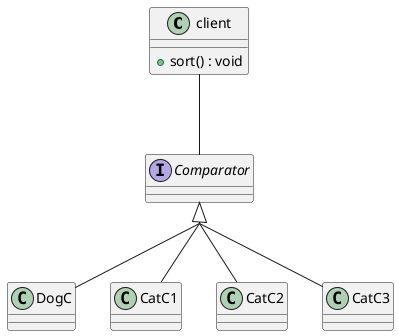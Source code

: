 @startuml
'https://plantuml.com/class-diagram

class client {
    + sort() : void
}

interface Comparator

client -- Comparator

skinparam groupInheritance 2
class DogC extends Comparator
class CatC1 extends Comparator
class CatC2 extends Comparator
class CatC3 extends Comparator
@enduml